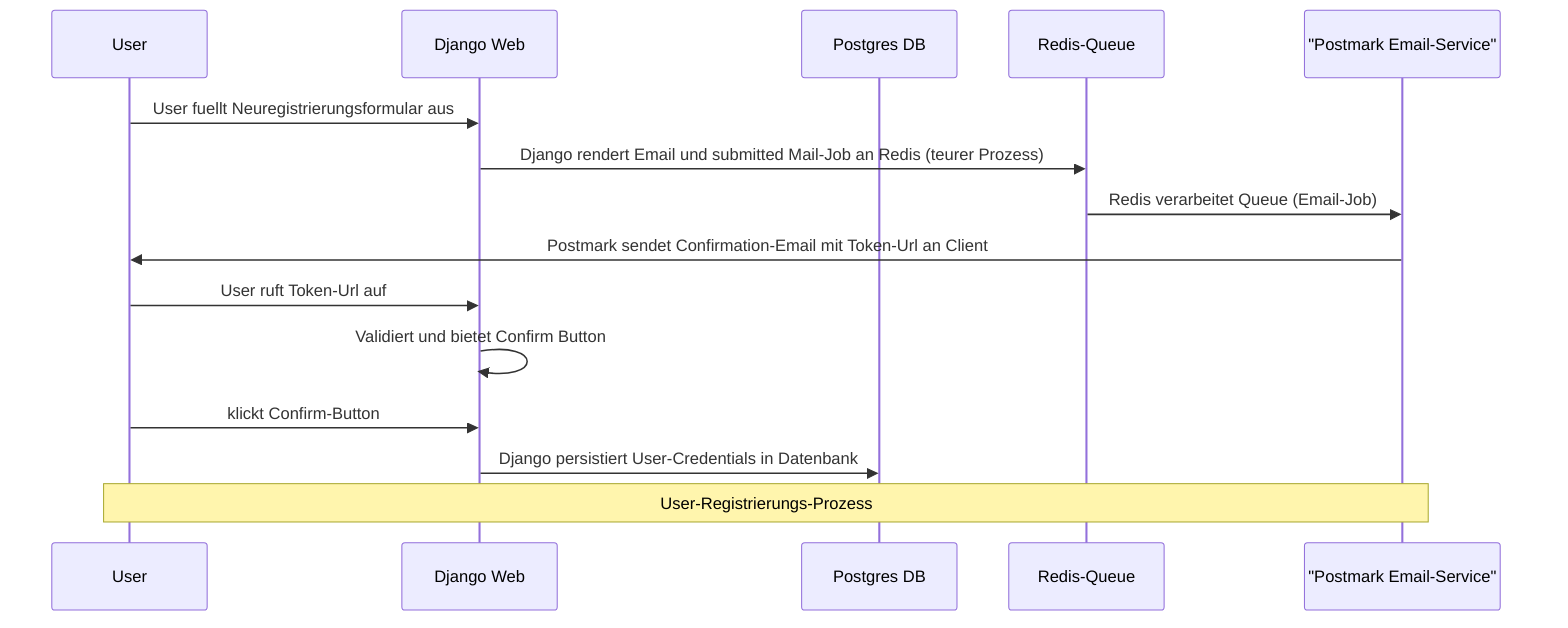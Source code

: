 sequenceDiagram
    participant U as User
    participant Dj as Django Web
    participant Pg as Postgres DB
    participant Re as Redis-Queue
    participant Pm as "Postmark Email-Service"
    U->>Dj: User fuellt Neuregistrierungsformular aus
    Dj->>Re: Django rendert Email und submitted Mail-Job an Redis (teurer Prozess)
    Re->>Pm: Redis verarbeitet Queue (Email-Job)
    Pm->>U: Postmark sendet Confirmation-Email mit Token-Url an Client
    U->>Dj: User ruft Token-Url auf
    Dj->>Dj: Validiert und bietet Confirm Button
    U->>Dj: klickt Confirm-Button
    Dj->>Pg: Django persistiert User-Credentials in Datenbank
    Note over U,Pm: User-Registrierungs-Prozess
